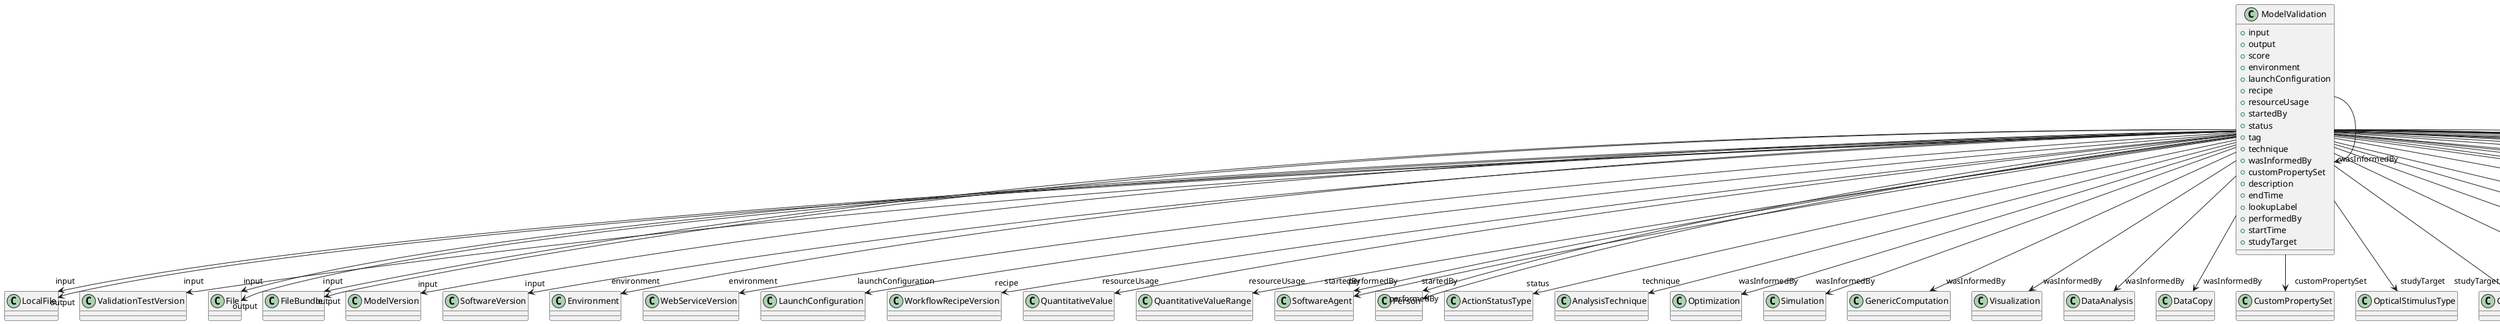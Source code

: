 @startuml
class ModelValidation {
+input
+output
+score
+environment
+launchConfiguration
+recipe
+resourceUsage
+startedBy
+status
+tag
+technique
+wasInformedBy
+customPropertySet
+description
+endTime
+lookupLabel
+performedBy
+startTime
+studyTarget

}
ModelValidation -d-> "input" LocalFile
ModelValidation -d-> "input" ValidationTestVersion
ModelValidation -d-> "input" File
ModelValidation -d-> "input" FileBundle
ModelValidation -d-> "input" ModelVersion
ModelValidation -d-> "input" SoftwareVersion
ModelValidation -d-> "output" LocalFile
ModelValidation -d-> "output" File
ModelValidation -d-> "output" FileBundle
ModelValidation -d-> "environment" Environment
ModelValidation -d-> "environment" WebServiceVersion
ModelValidation -d-> "launchConfiguration" LaunchConfiguration
ModelValidation -d-> "recipe" WorkflowRecipeVersion
ModelValidation -d-> "resourceUsage" QuantitativeValue
ModelValidation -d-> "resourceUsage" QuantitativeValueRange
ModelValidation -d-> "startedBy" SoftwareAgent
ModelValidation -d-> "startedBy" Person
ModelValidation -d-> "status" ActionStatusType
ModelValidation -d-> "technique" AnalysisTechnique
ModelValidation -d-> "wasInformedBy" Optimization
ModelValidation -d-> "wasInformedBy" Simulation
ModelValidation -d-> "wasInformedBy" GenericComputation
ModelValidation -d-> "wasInformedBy" ModelValidation
ModelValidation -d-> "wasInformedBy" Visualization
ModelValidation -d-> "wasInformedBy" DataAnalysis
ModelValidation -d-> "wasInformedBy" DataCopy
ModelValidation -d-> "customPropertySet" CustomPropertySet
ModelValidation -d-> "performedBy" SoftwareAgent
ModelValidation -d-> "performedBy" Person
ModelValidation -d-> "studyTarget" OpticalStimulusType
ModelValidation -d-> "studyTarget" OrganismSubstance
ModelValidation -d-> "studyTarget" ElectricalStimulusType
ModelValidation -d-> "studyTarget" SubcellularEntity
ModelValidation -d-> "studyTarget" AuditoryStimulusType
ModelValidation -d-> "studyTarget" OlfactoryStimulusType
ModelValidation -d-> "studyTarget" DiseaseModel
ModelValidation -d-> "studyTarget" Disease
ModelValidation -d-> "studyTarget" Species
ModelValidation -d-> "studyTarget" UBERONParcellation
ModelValidation -d-> "studyTarget" BreedingType
ModelValidation -d-> "studyTarget" BiologicalOrder
ModelValidation -d-> "studyTarget" CellType
ModelValidation -d-> "studyTarget" OrganismSystem
ModelValidation -d-> "studyTarget" Organ
ModelValidation -d-> "studyTarget" GeneticStrainType
ModelValidation -d-> "studyTarget" CellCultureType
ModelValidation -d-> "studyTarget" Handedness
ModelValidation -d-> "studyTarget" MolecularEntity
ModelValidation -d-> "studyTarget" BiologicalSex
ModelValidation -d-> "studyTarget" GustatoryStimulusType
ModelValidation -d-> "studyTarget" VisualStimulusType
ModelValidation -d-> "studyTarget" TactileStimulusType
ModelValidation -d-> "studyTarget" TermSuggestion
ModelValidation -d-> "studyTarget" CustomAnatomicalEntity
ModelValidation -d-> "studyTarget" ParcellationEntityVersion
ModelValidation -d-> "studyTarget" ParcellationEntity

@enduml